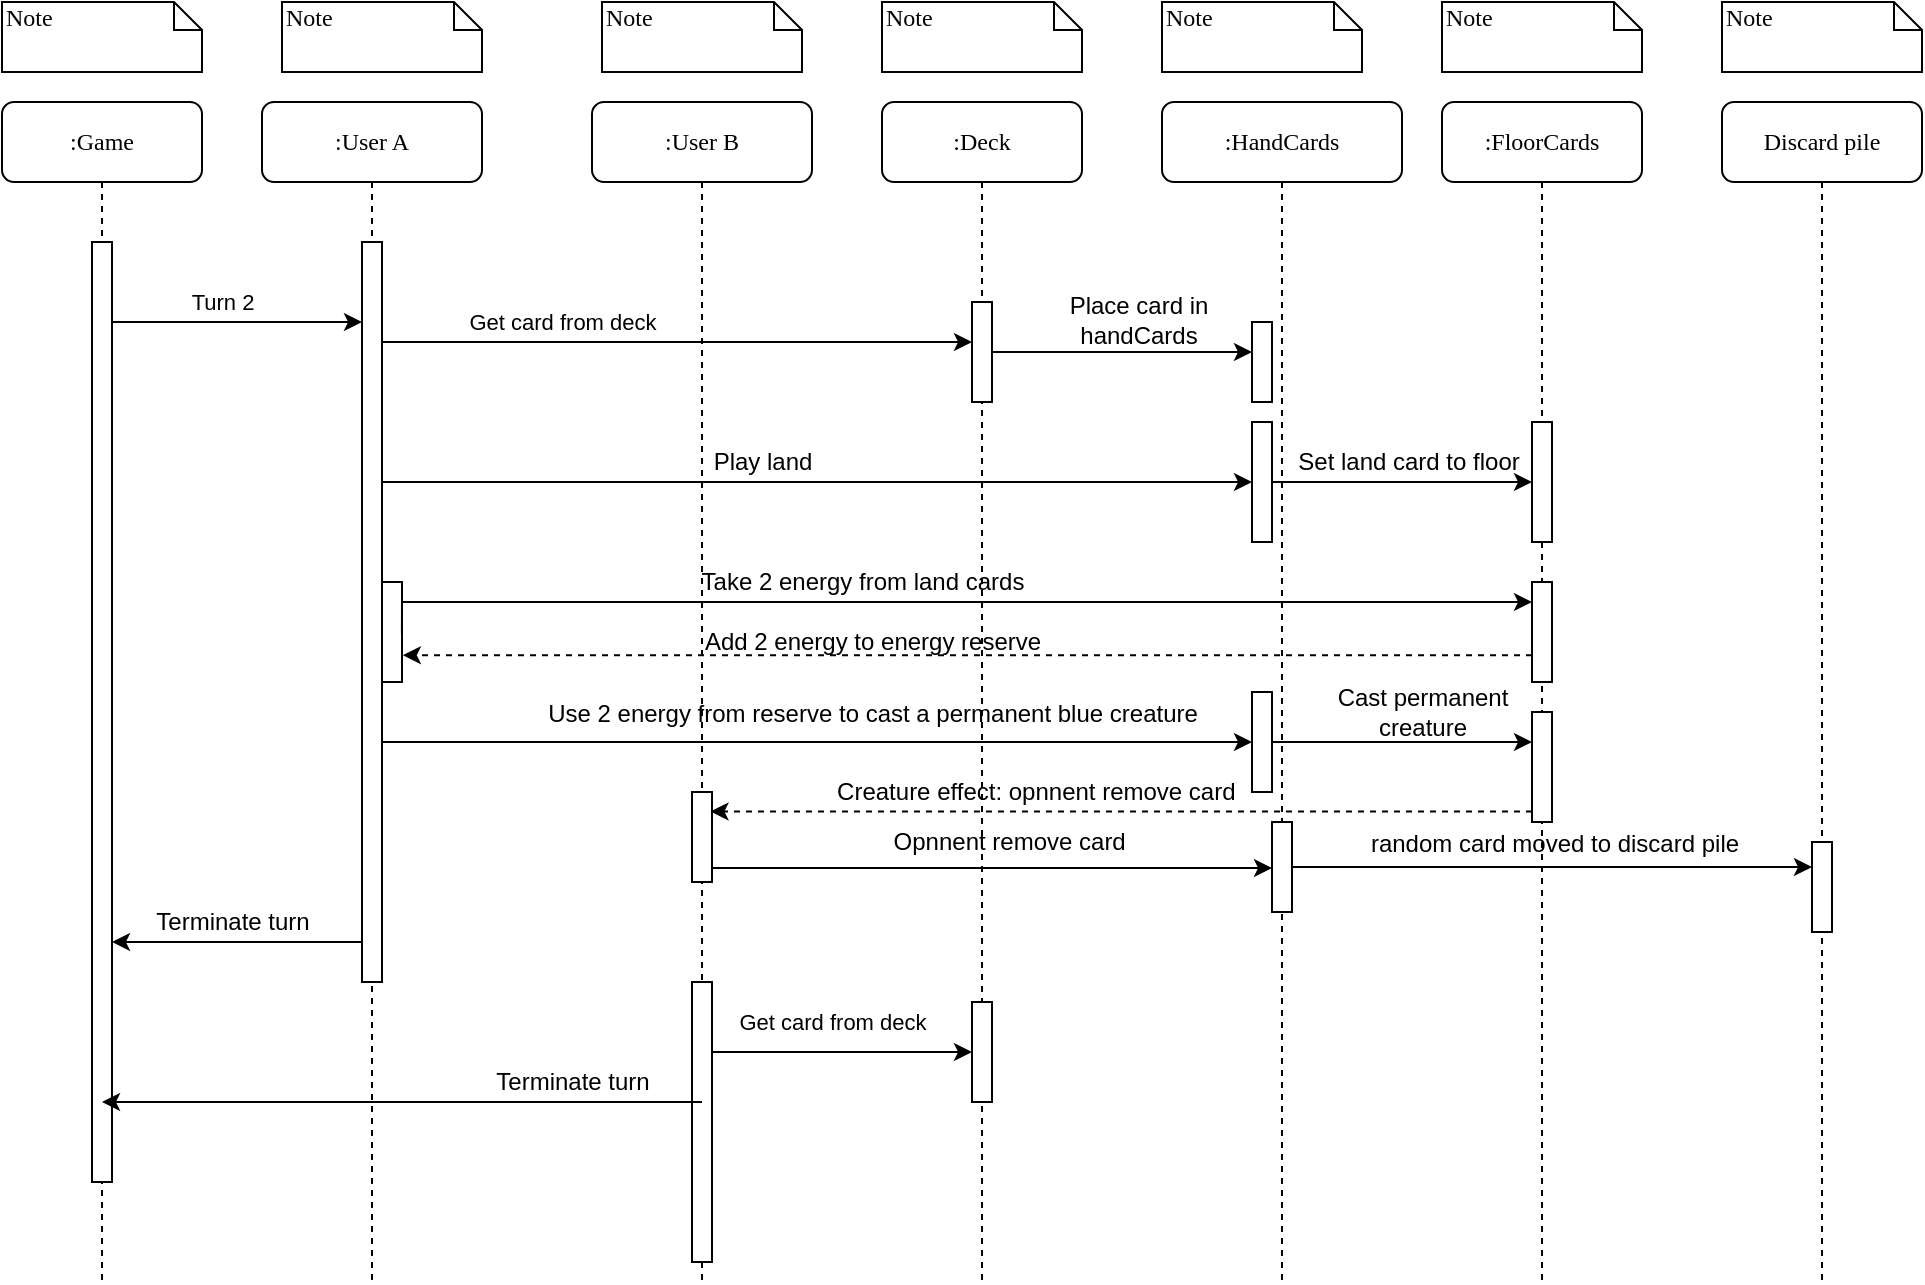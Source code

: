 <mxfile version="17.4.1" type="device"><diagram name="Page-1" id="13e1069c-82ec-6db2-03f1-153e76fe0fe0"><mxGraphModel dx="1421" dy="783" grid="1" gridSize="10" guides="1" tooltips="1" connect="1" arrows="1" fold="1" page="1" pageScale="1" pageWidth="1100" pageHeight="850" background="none" math="0" shadow="0"><root><mxCell id="0"/><mxCell id="1" parent="0"/><mxCell id="7baba1c4bc27f4b0-2" value=":Deck" style="shape=umlLifeline;perimeter=lifelinePerimeter;whiteSpace=wrap;html=1;container=1;collapsible=0;recursiveResize=0;outlineConnect=0;rounded=1;shadow=0;comic=0;labelBackgroundColor=none;strokeWidth=1;fontFamily=Verdana;fontSize=12;align=center;" parent="1" vertex="1"><mxGeometry x="540" y="80" width="100" height="590" as="geometry"/></mxCell><mxCell id="ubbbVKDdpcfssMySZLUJ-17" value="" style="html=1;points=[];perimeter=orthogonalPerimeter;rounded=0;shadow=0;comic=0;labelBackgroundColor=none;strokeWidth=1;fontFamily=Verdana;fontSize=12;align=center;" parent="7baba1c4bc27f4b0-2" vertex="1"><mxGeometry x="45" y="100" width="10" height="50" as="geometry"/></mxCell><mxCell id="ubbbVKDdpcfssMySZLUJ-41" value="Take 2 energy from land cards" style="text;html=1;align=center;verticalAlign=middle;resizable=0;points=[];autosize=1;strokeColor=none;fillColor=none;" parent="7baba1c4bc27f4b0-2" vertex="1"><mxGeometry x="-100" y="230" width="180" height="20" as="geometry"/></mxCell><mxCell id="lK88Vr1-4495tyvE5LXv-16" value="Creature effect: opnnent remove card&amp;nbsp;&amp;nbsp;" style="text;html=1;align=center;verticalAlign=middle;resizable=0;points=[];autosize=1;strokeColor=none;fillColor=none;" vertex="1" parent="7baba1c4bc27f4b0-2"><mxGeometry x="-30" y="335" width="220" height="20" as="geometry"/></mxCell><mxCell id="lK88Vr1-4495tyvE5LXv-27" value="" style="html=1;points=[];perimeter=orthogonalPerimeter;rounded=0;shadow=0;comic=0;labelBackgroundColor=none;strokeWidth=1;fontFamily=Verdana;fontSize=12;align=center;" vertex="1" parent="7baba1c4bc27f4b0-2"><mxGeometry x="45" y="450" width="10" height="50" as="geometry"/></mxCell><mxCell id="7baba1c4bc27f4b0-3" value=":HandCards" style="shape=umlLifeline;perimeter=lifelinePerimeter;whiteSpace=wrap;html=1;container=1;collapsible=0;recursiveResize=0;outlineConnect=0;rounded=1;shadow=0;comic=0;labelBackgroundColor=none;strokeWidth=1;fontFamily=Verdana;fontSize=12;align=center;" parent="1" vertex="1"><mxGeometry x="680" y="80" width="120" height="590" as="geometry"/></mxCell><mxCell id="ubbbVKDdpcfssMySZLUJ-32" value="" style="html=1;points=[];perimeter=orthogonalPerimeter;rounded=0;shadow=0;comic=0;labelBackgroundColor=none;strokeWidth=1;fontFamily=Verdana;fontSize=12;align=center;" parent="7baba1c4bc27f4b0-3" vertex="1"><mxGeometry x="45" y="160" width="10" height="60" as="geometry"/></mxCell><mxCell id="lK88Vr1-4495tyvE5LXv-2" value="" style="html=1;points=[];perimeter=orthogonalPerimeter;rounded=0;shadow=0;comic=0;labelBackgroundColor=none;strokeWidth=1;fontFamily=Verdana;fontSize=12;align=center;" vertex="1" parent="7baba1c4bc27f4b0-3"><mxGeometry x="45" y="295" width="10" height="50" as="geometry"/></mxCell><mxCell id="lK88Vr1-4495tyvE5LXv-10" value="Cast permanent &lt;br&gt;creature" style="text;html=1;align=center;verticalAlign=middle;resizable=0;points=[];autosize=1;strokeColor=none;fillColor=none;" vertex="1" parent="7baba1c4bc27f4b0-3"><mxGeometry x="80" y="290" width="100" height="30" as="geometry"/></mxCell><mxCell id="ubbbVKDdpcfssMySZLUJ-25" value="" style="html=1;points=[];perimeter=orthogonalPerimeter;rounded=0;shadow=0;comic=0;labelBackgroundColor=none;strokeWidth=1;fontFamily=Verdana;fontSize=12;align=center;" parent="7baba1c4bc27f4b0-3" vertex="1"><mxGeometry x="45" y="110" width="10" height="40" as="geometry"/></mxCell><mxCell id="lK88Vr1-4495tyvE5LXv-18" value="" style="html=1;points=[];perimeter=orthogonalPerimeter;rounded=0;shadow=0;comic=0;labelBackgroundColor=none;strokeWidth=1;fontFamily=Verdana;fontSize=12;align=center;" vertex="1" parent="7baba1c4bc27f4b0-3"><mxGeometry x="55" y="360" width="10" height="45" as="geometry"/></mxCell><mxCell id="7baba1c4bc27f4b0-4" value=":FloorCards" style="shape=umlLifeline;perimeter=lifelinePerimeter;whiteSpace=wrap;html=1;container=1;collapsible=0;recursiveResize=0;outlineConnect=0;rounded=1;shadow=0;comic=0;labelBackgroundColor=none;strokeWidth=1;fontFamily=Verdana;fontSize=12;align=center;" parent="1" vertex="1"><mxGeometry x="820" y="80" width="100" height="590" as="geometry"/></mxCell><mxCell id="ubbbVKDdpcfssMySZLUJ-36" value="" style="html=1;points=[];perimeter=orthogonalPerimeter;rounded=0;shadow=0;comic=0;labelBackgroundColor=none;strokeWidth=1;fontFamily=Verdana;fontSize=12;align=center;" parent="7baba1c4bc27f4b0-4" vertex="1"><mxGeometry x="45" y="160" width="10" height="60" as="geometry"/></mxCell><mxCell id="ubbbVKDdpcfssMySZLUJ-39" value="" style="html=1;points=[];perimeter=orthogonalPerimeter;rounded=0;shadow=0;comic=0;labelBackgroundColor=none;strokeWidth=1;fontFamily=Verdana;fontSize=12;align=center;" parent="7baba1c4bc27f4b0-4" vertex="1"><mxGeometry x="45" y="240" width="10" height="50" as="geometry"/></mxCell><mxCell id="lK88Vr1-4495tyvE5LXv-7" value="" style="html=1;points=[];perimeter=orthogonalPerimeter;rounded=0;shadow=0;comic=0;labelBackgroundColor=none;strokeWidth=1;fontFamily=Verdana;fontSize=12;align=center;" vertex="1" parent="7baba1c4bc27f4b0-4"><mxGeometry x="45" y="305" width="10" height="55" as="geometry"/></mxCell><mxCell id="7baba1c4bc27f4b0-5" value=":User A" style="shape=umlLifeline;perimeter=lifelinePerimeter;whiteSpace=wrap;html=1;container=1;collapsible=0;recursiveResize=0;outlineConnect=0;rounded=1;shadow=0;comic=0;labelBackgroundColor=none;strokeWidth=1;fontFamily=Verdana;fontSize=12;align=center;" parent="1" vertex="1"><mxGeometry x="230" y="80" width="110" height="590" as="geometry"/></mxCell><mxCell id="ubbbVKDdpcfssMySZLUJ-13" value="" style="html=1;points=[];perimeter=orthogonalPerimeter;rounded=0;shadow=0;comic=0;labelBackgroundColor=none;strokeWidth=1;fontFamily=Verdana;fontSize=12;align=center;" parent="7baba1c4bc27f4b0-5" vertex="1"><mxGeometry x="50" y="70" width="10" height="370" as="geometry"/></mxCell><mxCell id="lK88Vr1-4495tyvE5LXv-11" value="" style="html=1;points=[];perimeter=orthogonalPerimeter;rounded=0;shadow=0;comic=0;labelBackgroundColor=none;strokeWidth=1;fontFamily=Verdana;fontSize=12;align=center;" vertex="1" parent="7baba1c4bc27f4b0-5"><mxGeometry x="60" y="240" width="10" height="50" as="geometry"/></mxCell><mxCell id="7baba1c4bc27f4b0-6" value=":User B" style="shape=umlLifeline;perimeter=lifelinePerimeter;whiteSpace=wrap;html=1;container=1;collapsible=0;recursiveResize=0;outlineConnect=0;rounded=1;shadow=0;comic=0;labelBackgroundColor=none;strokeWidth=1;fontFamily=Verdana;fontSize=12;align=center;" parent="1" vertex="1"><mxGeometry x="395" y="80" width="110" height="590" as="geometry"/></mxCell><mxCell id="lK88Vr1-4495tyvE5LXv-9" value="Use 2 energy from reserve to cast a permanent blue creature" style="text;html=1;align=center;verticalAlign=middle;resizable=0;points=[];autosize=1;strokeColor=none;fillColor=none;" vertex="1" parent="7baba1c4bc27f4b0-6"><mxGeometry x="-30" y="296" width="340" height="20" as="geometry"/></mxCell><mxCell id="lK88Vr1-4495tyvE5LXv-14" value="" style="html=1;points=[];perimeter=orthogonalPerimeter;rounded=0;shadow=0;comic=0;labelBackgroundColor=none;strokeWidth=1;fontFamily=Verdana;fontSize=12;align=center;" vertex="1" parent="7baba1c4bc27f4b0-6"><mxGeometry x="50" y="345" width="10" height="45" as="geometry"/></mxCell><mxCell id="lK88Vr1-4495tyvE5LXv-26" value="" style="html=1;points=[];perimeter=orthogonalPerimeter;rounded=0;shadow=0;comic=0;labelBackgroundColor=none;strokeWidth=1;fontFamily=Verdana;fontSize=12;align=center;" vertex="1" parent="7baba1c4bc27f4b0-6"><mxGeometry x="50" y="440" width="10" height="140" as="geometry"/></mxCell><mxCell id="7baba1c4bc27f4b0-7" value="Discard pile" style="shape=umlLifeline;perimeter=lifelinePerimeter;whiteSpace=wrap;html=1;container=1;collapsible=0;recursiveResize=0;outlineConnect=0;rounded=1;shadow=0;comic=0;labelBackgroundColor=none;strokeWidth=1;fontFamily=Verdana;fontSize=12;align=center;" parent="1" vertex="1"><mxGeometry x="960" y="80" width="100" height="590" as="geometry"/></mxCell><mxCell id="lK88Vr1-4495tyvE5LXv-21" value="" style="html=1;points=[];perimeter=orthogonalPerimeter;rounded=0;shadow=0;comic=0;labelBackgroundColor=none;strokeWidth=1;fontFamily=Verdana;fontSize=12;align=center;" vertex="1" parent="7baba1c4bc27f4b0-7"><mxGeometry x="45" y="370" width="10" height="45" as="geometry"/></mxCell><mxCell id="7baba1c4bc27f4b0-8" value=":Game" style="shape=umlLifeline;perimeter=lifelinePerimeter;whiteSpace=wrap;html=1;container=1;collapsible=0;recursiveResize=0;outlineConnect=0;rounded=1;shadow=0;comic=0;labelBackgroundColor=none;strokeWidth=1;fontFamily=Verdana;fontSize=12;align=center;" parent="1" vertex="1"><mxGeometry x="100" y="80" width="100" height="590" as="geometry"/></mxCell><mxCell id="7baba1c4bc27f4b0-9" value="" style="html=1;points=[];perimeter=orthogonalPerimeter;rounded=0;shadow=0;comic=0;labelBackgroundColor=none;strokeWidth=1;fontFamily=Verdana;fontSize=12;align=center;" parent="7baba1c4bc27f4b0-8" vertex="1"><mxGeometry x="45" y="70" width="10" height="470" as="geometry"/></mxCell><mxCell id="7baba1c4bc27f4b0-40" value="Note" style="shape=note;whiteSpace=wrap;html=1;size=14;verticalAlign=top;align=left;spacingTop=-6;rounded=0;shadow=0;comic=0;labelBackgroundColor=none;strokeWidth=1;fontFamily=Verdana;fontSize=12" parent="1" vertex="1"><mxGeometry x="100" y="30" width="100" height="35" as="geometry"/></mxCell><mxCell id="7baba1c4bc27f4b0-41" value="Note" style="shape=note;whiteSpace=wrap;html=1;size=14;verticalAlign=top;align=left;spacingTop=-6;rounded=0;shadow=0;comic=0;labelBackgroundColor=none;strokeWidth=1;fontFamily=Verdana;fontSize=12" parent="1" vertex="1"><mxGeometry x="240" y="30" width="100" height="35" as="geometry"/></mxCell><mxCell id="7baba1c4bc27f4b0-42" value="Note" style="shape=note;whiteSpace=wrap;html=1;size=14;verticalAlign=top;align=left;spacingTop=-6;rounded=0;shadow=0;comic=0;labelBackgroundColor=none;strokeWidth=1;fontFamily=Verdana;fontSize=12" parent="1" vertex="1"><mxGeometry x="400" y="30" width="100" height="35" as="geometry"/></mxCell><mxCell id="7baba1c4bc27f4b0-43" value="Note" style="shape=note;whiteSpace=wrap;html=1;size=14;verticalAlign=top;align=left;spacingTop=-6;rounded=0;shadow=0;comic=0;labelBackgroundColor=none;strokeWidth=1;fontFamily=Verdana;fontSize=12" parent="1" vertex="1"><mxGeometry x="540" y="30" width="100" height="35" as="geometry"/></mxCell><mxCell id="7baba1c4bc27f4b0-44" value="Note" style="shape=note;whiteSpace=wrap;html=1;size=14;verticalAlign=top;align=left;spacingTop=-6;rounded=0;shadow=0;comic=0;labelBackgroundColor=none;strokeWidth=1;fontFamily=Verdana;fontSize=12" parent="1" vertex="1"><mxGeometry x="680" y="30" width="100" height="35" as="geometry"/></mxCell><mxCell id="7baba1c4bc27f4b0-45" value="Note" style="shape=note;whiteSpace=wrap;html=1;size=14;verticalAlign=top;align=left;spacingTop=-6;rounded=0;shadow=0;comic=0;labelBackgroundColor=none;strokeWidth=1;fontFamily=Verdana;fontSize=12" parent="1" vertex="1"><mxGeometry x="820" y="30" width="100" height="35" as="geometry"/></mxCell><mxCell id="7baba1c4bc27f4b0-46" value="Note" style="shape=note;whiteSpace=wrap;html=1;size=14;verticalAlign=top;align=left;spacingTop=-6;rounded=0;shadow=0;comic=0;labelBackgroundColor=none;strokeWidth=1;fontFamily=Verdana;fontSize=12" parent="1" vertex="1"><mxGeometry x="960" y="30" width="100" height="35" as="geometry"/></mxCell><mxCell id="ubbbVKDdpcfssMySZLUJ-14" value="" style="edgeStyle=orthogonalEdgeStyle;rounded=0;orthogonalLoop=1;jettySize=auto;html=1;" parent="1" source="7baba1c4bc27f4b0-9" target="ubbbVKDdpcfssMySZLUJ-13" edge="1"><mxGeometry relative="1" as="geometry"><Array as="points"><mxPoint x="200" y="190"/><mxPoint x="200" y="190"/></Array></mxGeometry></mxCell><mxCell id="ubbbVKDdpcfssMySZLUJ-18" value="" style="edgeStyle=orthogonalEdgeStyle;rounded=0;orthogonalLoop=1;jettySize=auto;html=1;" parent="1" source="ubbbVKDdpcfssMySZLUJ-13" target="ubbbVKDdpcfssMySZLUJ-17" edge="1"><mxGeometry relative="1" as="geometry"><Array as="points"><mxPoint x="520" y="200"/><mxPoint x="520" y="200"/></Array></mxGeometry></mxCell><mxCell id="ubbbVKDdpcfssMySZLUJ-26" value="" style="edgeStyle=orthogonalEdgeStyle;rounded=0;orthogonalLoop=1;jettySize=auto;html=1;" parent="1" source="ubbbVKDdpcfssMySZLUJ-17" target="ubbbVKDdpcfssMySZLUJ-25" edge="1"><mxGeometry relative="1" as="geometry"><Array as="points"><mxPoint x="690" y="205"/><mxPoint x="690" y="205"/></Array></mxGeometry></mxCell><mxCell id="ubbbVKDdpcfssMySZLUJ-29" value="Place card in &lt;br&gt;handCards" style="text;html=1;align=center;verticalAlign=middle;resizable=0;points=[];autosize=1;strokeColor=none;fillColor=none;" parent="1" vertex="1"><mxGeometry x="628" y="174" width="80" height="30" as="geometry"/></mxCell><mxCell id="ubbbVKDdpcfssMySZLUJ-30" value="&lt;span style=&quot;font-size: 11px ; background-color: rgb(255 , 255 , 255)&quot;&gt;Get card from deck&lt;/span&gt;" style="text;html=1;align=center;verticalAlign=middle;resizable=0;points=[];autosize=1;strokeColor=none;fillColor=none;" parent="1" vertex="1"><mxGeometry x="325" y="180" width="110" height="20" as="geometry"/></mxCell><mxCell id="ubbbVKDdpcfssMySZLUJ-31" value="&lt;span style=&quot;font-size: 11px ; background-color: rgb(255 , 255 , 255)&quot;&gt;Turn 2&lt;/span&gt;" style="text;html=1;align=center;verticalAlign=middle;resizable=0;points=[];autosize=1;strokeColor=none;fillColor=none;" parent="1" vertex="1"><mxGeometry x="185" y="170" width="50" height="20" as="geometry"/></mxCell><mxCell id="ubbbVKDdpcfssMySZLUJ-33" value="" style="edgeStyle=orthogonalEdgeStyle;rounded=0;orthogonalLoop=1;jettySize=auto;html=1;" parent="1" source="ubbbVKDdpcfssMySZLUJ-13" target="ubbbVKDdpcfssMySZLUJ-32" edge="1"><mxGeometry relative="1" as="geometry"><Array as="points"><mxPoint x="440" y="270"/><mxPoint x="440" y="270"/></Array></mxGeometry></mxCell><mxCell id="ubbbVKDdpcfssMySZLUJ-34" value="Play land" style="text;html=1;align=center;verticalAlign=middle;resizable=0;points=[];autosize=1;strokeColor=none;fillColor=none;" parent="1" vertex="1"><mxGeometry x="450" y="250" width="60" height="20" as="geometry"/></mxCell><mxCell id="ubbbVKDdpcfssMySZLUJ-37" value="" style="edgeStyle=orthogonalEdgeStyle;rounded=0;orthogonalLoop=1;jettySize=auto;html=1;" parent="1" source="ubbbVKDdpcfssMySZLUJ-32" target="ubbbVKDdpcfssMySZLUJ-36" edge="1"><mxGeometry relative="1" as="geometry"/></mxCell><mxCell id="ubbbVKDdpcfssMySZLUJ-38" value="Set land card to floor" style="text;html=1;align=center;verticalAlign=middle;resizable=0;points=[];autosize=1;strokeColor=none;fillColor=none;" parent="1" vertex="1"><mxGeometry x="738" y="250" width="130" height="20" as="geometry"/></mxCell><mxCell id="ubbbVKDdpcfssMySZLUJ-40" value="" style="edgeStyle=orthogonalEdgeStyle;rounded=0;orthogonalLoop=1;jettySize=auto;html=1;exitX=0.995;exitY=0.513;exitDx=0;exitDy=0;exitPerimeter=0;" parent="1" source="lK88Vr1-4495tyvE5LXv-11" target="ubbbVKDdpcfssMySZLUJ-39" edge="1"><mxGeometry relative="1" as="geometry"><Array as="points"><mxPoint x="300" y="330"/></Array><mxPoint x="320" y="345" as="sourcePoint"/></mxGeometry></mxCell><mxCell id="lK88Vr1-4495tyvE5LXv-3" style="edgeStyle=orthogonalEdgeStyle;rounded=0;orthogonalLoop=1;jettySize=auto;html=1;" edge="1" parent="1" source="ubbbVKDdpcfssMySZLUJ-13" target="lK88Vr1-4495tyvE5LXv-2"><mxGeometry relative="1" as="geometry"><Array as="points"><mxPoint x="520" y="400"/><mxPoint x="520" y="400"/></Array></mxGeometry></mxCell><mxCell id="lK88Vr1-4495tyvE5LXv-8" style="edgeStyle=orthogonalEdgeStyle;rounded=0;orthogonalLoop=1;jettySize=auto;html=1;" edge="1" parent="1" source="lK88Vr1-4495tyvE5LXv-2" target="lK88Vr1-4495tyvE5LXv-7"><mxGeometry relative="1" as="geometry"><Array as="points"><mxPoint x="790" y="400"/><mxPoint x="790" y="400"/></Array></mxGeometry></mxCell><mxCell id="lK88Vr1-4495tyvE5LXv-13" style="edgeStyle=orthogonalEdgeStyle;rounded=0;orthogonalLoop=1;jettySize=auto;html=1;entryX=1.043;entryY=0.732;entryDx=0;entryDy=0;entryPerimeter=0;dashed=1;" edge="1" parent="1" source="ubbbVKDdpcfssMySZLUJ-39" target="lK88Vr1-4495tyvE5LXv-11"><mxGeometry relative="1" as="geometry"><Array as="points"><mxPoint x="583" y="357"/></Array></mxGeometry></mxCell><mxCell id="lK88Vr1-4495tyvE5LXv-5" value="Add 2 energy to energy reserve" style="text;html=1;align=center;verticalAlign=middle;resizable=0;points=[];autosize=1;strokeColor=none;fillColor=none;" vertex="1" parent="1"><mxGeometry x="445" y="340" width="180" height="20" as="geometry"/></mxCell><mxCell id="lK88Vr1-4495tyvE5LXv-15" style="edgeStyle=orthogonalEdgeStyle;rounded=0;orthogonalLoop=1;jettySize=auto;html=1;dashed=1;entryX=0.924;entryY=0.216;entryDx=0;entryDy=0;entryPerimeter=0;" edge="1" parent="1" source="lK88Vr1-4495tyvE5LXv-7" target="lK88Vr1-4495tyvE5LXv-14"><mxGeometry relative="1" as="geometry"><Array as="points"><mxPoint x="660" y="435"/></Array></mxGeometry></mxCell><mxCell id="lK88Vr1-4495tyvE5LXv-19" style="edgeStyle=orthogonalEdgeStyle;rounded=0;orthogonalLoop=1;jettySize=auto;html=1;" edge="1" parent="1" source="lK88Vr1-4495tyvE5LXv-14" target="lK88Vr1-4495tyvE5LXv-18"><mxGeometry relative="1" as="geometry"><Array as="points"><mxPoint x="520" y="463"/><mxPoint x="520" y="463"/></Array></mxGeometry></mxCell><mxCell id="lK88Vr1-4495tyvE5LXv-20" value="Opnnent remove card&amp;nbsp;" style="text;html=1;align=center;verticalAlign=middle;resizable=0;points=[];autosize=1;strokeColor=none;fillColor=none;" vertex="1" parent="1"><mxGeometry x="540" y="440" width="130" height="20" as="geometry"/></mxCell><mxCell id="lK88Vr1-4495tyvE5LXv-22" style="edgeStyle=orthogonalEdgeStyle;rounded=0;orthogonalLoop=1;jettySize=auto;html=1;" edge="1" parent="1" source="lK88Vr1-4495tyvE5LXv-18" target="lK88Vr1-4495tyvE5LXv-21"><mxGeometry relative="1" as="geometry"><Array as="points"><mxPoint x="960" y="463"/><mxPoint x="960" y="463"/></Array></mxGeometry></mxCell><mxCell id="lK88Vr1-4495tyvE5LXv-23" value="random card moved to discard pile" style="text;html=1;align=center;verticalAlign=middle;resizable=0;points=[];autosize=1;strokeColor=none;fillColor=none;" vertex="1" parent="1"><mxGeometry x="776" y="441" width="200" height="20" as="geometry"/></mxCell><mxCell id="lK88Vr1-4495tyvE5LXv-24" style="edgeStyle=orthogonalEdgeStyle;rounded=0;orthogonalLoop=1;jettySize=auto;html=1;" edge="1" parent="1" source="ubbbVKDdpcfssMySZLUJ-13" target="7baba1c4bc27f4b0-9"><mxGeometry relative="1" as="geometry"><Array as="points"><mxPoint x="190" y="500"/><mxPoint x="190" y="500"/></Array></mxGeometry></mxCell><mxCell id="lK88Vr1-4495tyvE5LXv-25" value="Terminate turn" style="text;html=1;align=center;verticalAlign=middle;resizable=0;points=[];autosize=1;strokeColor=none;fillColor=none;" vertex="1" parent="1"><mxGeometry x="170" y="480" width="90" height="20" as="geometry"/></mxCell><mxCell id="lK88Vr1-4495tyvE5LXv-28" value="" style="edgeStyle=orthogonalEdgeStyle;rounded=0;orthogonalLoop=1;jettySize=auto;html=1;" edge="1" parent="1" source="lK88Vr1-4495tyvE5LXv-26" target="lK88Vr1-4495tyvE5LXv-27"><mxGeometry relative="1" as="geometry"><Array as="points"><mxPoint x="480" y="555"/><mxPoint x="480" y="555"/></Array><mxPoint x="445" y="550.0" as="sourcePoint"/><mxPoint x="740" y="550.0" as="targetPoint"/></mxGeometry></mxCell><mxCell id="lK88Vr1-4495tyvE5LXv-29" value="&lt;span style=&quot;font-size: 11px ; background-color: rgb(255 , 255 , 255)&quot;&gt;Get card from deck&lt;/span&gt;" style="text;html=1;align=center;verticalAlign=middle;resizable=0;points=[];autosize=1;strokeColor=none;fillColor=none;" vertex="1" parent="1"><mxGeometry x="460" y="530" width="110" height="20" as="geometry"/></mxCell><mxCell id="lK88Vr1-4495tyvE5LXv-30" style="edgeStyle=orthogonalEdgeStyle;rounded=0;orthogonalLoop=1;jettySize=auto;html=1;" edge="1" parent="1" target="7baba1c4bc27f4b0-8"><mxGeometry relative="1" as="geometry"><mxPoint x="450" y="580" as="sourcePoint"/><mxPoint x="325" y="580" as="targetPoint"/><Array as="points"><mxPoint x="230" y="580"/><mxPoint x="230" y="580"/></Array></mxGeometry></mxCell><mxCell id="lK88Vr1-4495tyvE5LXv-31" value="Terminate turn" style="text;html=1;align=center;verticalAlign=middle;resizable=0;points=[];autosize=1;strokeColor=none;fillColor=none;" vertex="1" parent="1"><mxGeometry x="340" y="560" width="90" height="20" as="geometry"/></mxCell></root></mxGraphModel></diagram></mxfile>
